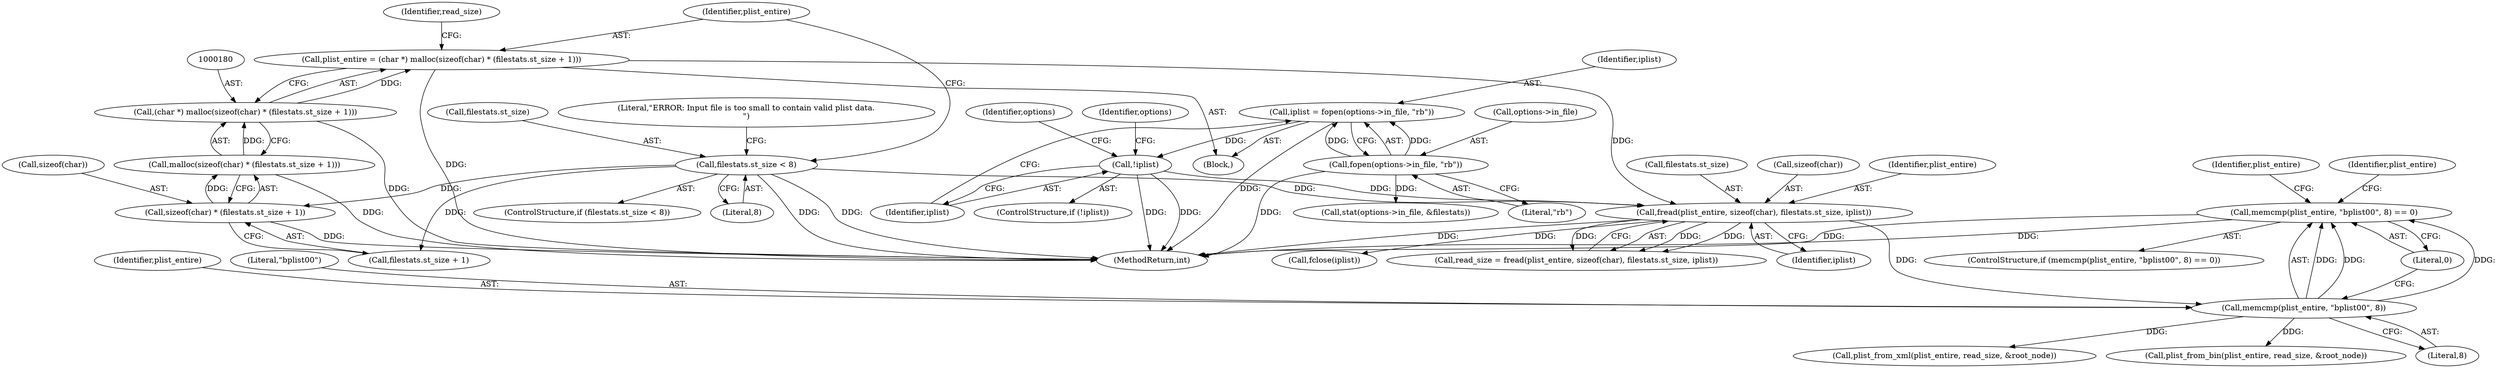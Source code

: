 digraph "0_libplist_7391a506352c009fe044dead7baad9e22dd279ee@API" {
"1000203" [label="(Call,memcmp(plist_entire, \"bplist00\", 8) == 0)"];
"1000204" [label="(Call,memcmp(plist_entire, \"bplist00\", 8))"];
"1000192" [label="(Call,fread(plist_entire, sizeof(char), filestats.st_size, iplist))"];
"1000177" [label="(Call,plist_entire = (char *) malloc(sizeof(char) * (filestats.st_size + 1)))"];
"1000179" [label="(Call,(char *) malloc(sizeof(char) * (filestats.st_size + 1)))"];
"1000181" [label="(Call,malloc(sizeof(char) * (filestats.st_size + 1)))"];
"1000182" [label="(Call,sizeof(char) * (filestats.st_size + 1))"];
"1000166" [label="(Call,filestats.st_size < 8)"];
"1000152" [label="(Call,!iplist)"];
"1000144" [label="(Call,iplist = fopen(options->in_file, \"rb\"))"];
"1000146" [label="(Call,fopen(options->in_file, \"rb\"))"];
"1000182" [label="(Call,sizeof(char) * (filestats.st_size + 1))"];
"1000166" [label="(Call,filestats.st_size < 8)"];
"1000196" [label="(Call,filestats.st_size)"];
"1000224" [label="(Identifier,plist_entire)"];
"1000151" [label="(ControlStructure,if (!iplist))"];
"1000191" [label="(Identifier,read_size)"];
"1000177" [label="(Call,plist_entire = (char *) malloc(sizeof(char) * (filestats.st_size + 1)))"];
"1000223" [label="(Call,plist_from_xml(plist_entire, read_size, &root_node))"];
"1000194" [label="(Call,sizeof(char))"];
"1000167" [label="(Call,filestats.st_size)"];
"1000205" [label="(Identifier,plist_entire)"];
"1000206" [label="(Literal,\"bplist00\")"];
"1000204" [label="(Call,memcmp(plist_entire, \"bplist00\", 8))"];
"1000210" [label="(Call,plist_from_bin(plist_entire, read_size, &root_node))"];
"1000165" [label="(ControlStructure,if (filestats.st_size < 8))"];
"1000190" [label="(Call,read_size = fread(plist_entire, sizeof(char), filestats.st_size, iplist))"];
"1000161" [label="(Identifier,options)"];
"1000156" [label="(Identifier,options)"];
"1000147" [label="(Call,options->in_file)"];
"1000203" [label="(Call,memcmp(plist_entire, \"bplist00\", 8) == 0)"];
"1000200" [label="(Call,fclose(iplist))"];
"1000211" [label="(Identifier,plist_entire)"];
"1000183" [label="(Call,sizeof(char))"];
"1000146" [label="(Call,fopen(options->in_file, \"rb\"))"];
"1000178" [label="(Identifier,plist_entire)"];
"1000153" [label="(Identifier,iplist)"];
"1000207" [label="(Literal,8)"];
"1000159" [label="(Call,stat(options->in_file, &filestats))"];
"1000103" [label="(Block,)"];
"1000202" [label="(ControlStructure,if (memcmp(plist_entire, \"bplist00\", 8) == 0))"];
"1000179" [label="(Call,(char *) malloc(sizeof(char) * (filestats.st_size + 1)))"];
"1000288" [label="(MethodReturn,int)"];
"1000192" [label="(Call,fread(plist_entire, sizeof(char), filestats.st_size, iplist))"];
"1000152" [label="(Call,!iplist)"];
"1000170" [label="(Literal,8)"];
"1000173" [label="(Literal,\"ERROR: Input file is too small to contain valid plist data.\n\")"];
"1000145" [label="(Identifier,iplist)"];
"1000150" [label="(Literal,\"rb\")"];
"1000208" [label="(Literal,0)"];
"1000199" [label="(Identifier,iplist)"];
"1000193" [label="(Identifier,plist_entire)"];
"1000185" [label="(Call,filestats.st_size + 1)"];
"1000181" [label="(Call,malloc(sizeof(char) * (filestats.st_size + 1)))"];
"1000144" [label="(Call,iplist = fopen(options->in_file, \"rb\"))"];
"1000203" -> "1000202"  [label="AST: "];
"1000203" -> "1000208"  [label="CFG: "];
"1000204" -> "1000203"  [label="AST: "];
"1000208" -> "1000203"  [label="AST: "];
"1000211" -> "1000203"  [label="CFG: "];
"1000224" -> "1000203"  [label="CFG: "];
"1000203" -> "1000288"  [label="DDG: "];
"1000203" -> "1000288"  [label="DDG: "];
"1000204" -> "1000203"  [label="DDG: "];
"1000204" -> "1000203"  [label="DDG: "];
"1000204" -> "1000203"  [label="DDG: "];
"1000204" -> "1000207"  [label="CFG: "];
"1000205" -> "1000204"  [label="AST: "];
"1000206" -> "1000204"  [label="AST: "];
"1000207" -> "1000204"  [label="AST: "];
"1000208" -> "1000204"  [label="CFG: "];
"1000192" -> "1000204"  [label="DDG: "];
"1000204" -> "1000210"  [label="DDG: "];
"1000204" -> "1000223"  [label="DDG: "];
"1000192" -> "1000190"  [label="AST: "];
"1000192" -> "1000199"  [label="CFG: "];
"1000193" -> "1000192"  [label="AST: "];
"1000194" -> "1000192"  [label="AST: "];
"1000196" -> "1000192"  [label="AST: "];
"1000199" -> "1000192"  [label="AST: "];
"1000190" -> "1000192"  [label="CFG: "];
"1000192" -> "1000288"  [label="DDG: "];
"1000192" -> "1000190"  [label="DDG: "];
"1000192" -> "1000190"  [label="DDG: "];
"1000192" -> "1000190"  [label="DDG: "];
"1000177" -> "1000192"  [label="DDG: "];
"1000166" -> "1000192"  [label="DDG: "];
"1000152" -> "1000192"  [label="DDG: "];
"1000192" -> "1000200"  [label="DDG: "];
"1000177" -> "1000103"  [label="AST: "];
"1000177" -> "1000179"  [label="CFG: "];
"1000178" -> "1000177"  [label="AST: "];
"1000179" -> "1000177"  [label="AST: "];
"1000191" -> "1000177"  [label="CFG: "];
"1000177" -> "1000288"  [label="DDG: "];
"1000179" -> "1000177"  [label="DDG: "];
"1000179" -> "1000181"  [label="CFG: "];
"1000180" -> "1000179"  [label="AST: "];
"1000181" -> "1000179"  [label="AST: "];
"1000179" -> "1000288"  [label="DDG: "];
"1000181" -> "1000179"  [label="DDG: "];
"1000181" -> "1000182"  [label="CFG: "];
"1000182" -> "1000181"  [label="AST: "];
"1000181" -> "1000288"  [label="DDG: "];
"1000182" -> "1000181"  [label="DDG: "];
"1000182" -> "1000185"  [label="CFG: "];
"1000183" -> "1000182"  [label="AST: "];
"1000185" -> "1000182"  [label="AST: "];
"1000182" -> "1000288"  [label="DDG: "];
"1000166" -> "1000182"  [label="DDG: "];
"1000166" -> "1000165"  [label="AST: "];
"1000166" -> "1000170"  [label="CFG: "];
"1000167" -> "1000166"  [label="AST: "];
"1000170" -> "1000166"  [label="AST: "];
"1000173" -> "1000166"  [label="CFG: "];
"1000178" -> "1000166"  [label="CFG: "];
"1000166" -> "1000288"  [label="DDG: "];
"1000166" -> "1000288"  [label="DDG: "];
"1000166" -> "1000185"  [label="DDG: "];
"1000152" -> "1000151"  [label="AST: "];
"1000152" -> "1000153"  [label="CFG: "];
"1000153" -> "1000152"  [label="AST: "];
"1000156" -> "1000152"  [label="CFG: "];
"1000161" -> "1000152"  [label="CFG: "];
"1000152" -> "1000288"  [label="DDG: "];
"1000152" -> "1000288"  [label="DDG: "];
"1000144" -> "1000152"  [label="DDG: "];
"1000144" -> "1000103"  [label="AST: "];
"1000144" -> "1000146"  [label="CFG: "];
"1000145" -> "1000144"  [label="AST: "];
"1000146" -> "1000144"  [label="AST: "];
"1000153" -> "1000144"  [label="CFG: "];
"1000144" -> "1000288"  [label="DDG: "];
"1000146" -> "1000144"  [label="DDG: "];
"1000146" -> "1000144"  [label="DDG: "];
"1000146" -> "1000150"  [label="CFG: "];
"1000147" -> "1000146"  [label="AST: "];
"1000150" -> "1000146"  [label="AST: "];
"1000146" -> "1000288"  [label="DDG: "];
"1000146" -> "1000159"  [label="DDG: "];
}
